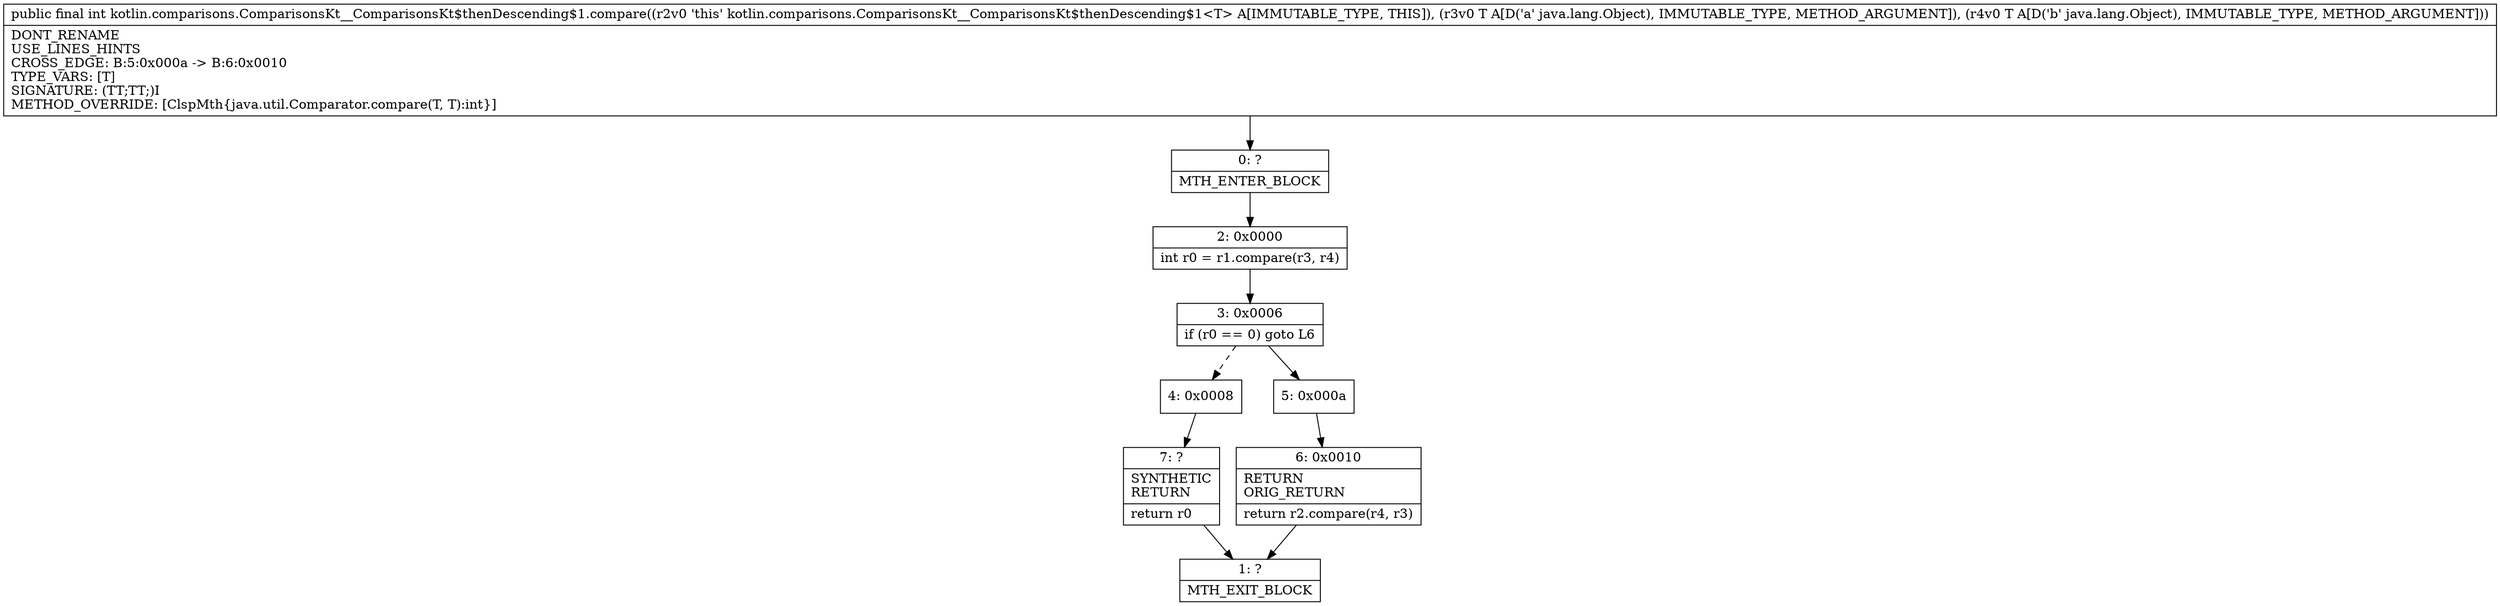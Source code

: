 digraph "CFG forkotlin.comparisons.ComparisonsKt__ComparisonsKt$thenDescending$1.compare(Ljava\/lang\/Object;Ljava\/lang\/Object;)I" {
Node_0 [shape=record,label="{0\:\ ?|MTH_ENTER_BLOCK\l}"];
Node_2 [shape=record,label="{2\:\ 0x0000|int r0 = r1.compare(r3, r4)\l}"];
Node_3 [shape=record,label="{3\:\ 0x0006|if (r0 == 0) goto L6\l}"];
Node_4 [shape=record,label="{4\:\ 0x0008}"];
Node_7 [shape=record,label="{7\:\ ?|SYNTHETIC\lRETURN\l|return r0\l}"];
Node_1 [shape=record,label="{1\:\ ?|MTH_EXIT_BLOCK\l}"];
Node_5 [shape=record,label="{5\:\ 0x000a}"];
Node_6 [shape=record,label="{6\:\ 0x0010|RETURN\lORIG_RETURN\l|return r2.compare(r4, r3)\l}"];
MethodNode[shape=record,label="{public final int kotlin.comparisons.ComparisonsKt__ComparisonsKt$thenDescending$1.compare((r2v0 'this' kotlin.comparisons.ComparisonsKt__ComparisonsKt$thenDescending$1\<T\> A[IMMUTABLE_TYPE, THIS]), (r3v0 T A[D('a' java.lang.Object), IMMUTABLE_TYPE, METHOD_ARGUMENT]), (r4v0 T A[D('b' java.lang.Object), IMMUTABLE_TYPE, METHOD_ARGUMENT]))  | DONT_RENAME\lUSE_LINES_HINTS\lCROSS_EDGE: B:5:0x000a \-\> B:6:0x0010\lTYPE_VARS: [T]\lSIGNATURE: (TT;TT;)I\lMETHOD_OVERRIDE: [ClspMth\{java.util.Comparator.compare(T, T):int\}]\l}"];
MethodNode -> Node_0;Node_0 -> Node_2;
Node_2 -> Node_3;
Node_3 -> Node_4[style=dashed];
Node_3 -> Node_5;
Node_4 -> Node_7;
Node_7 -> Node_1;
Node_5 -> Node_6;
Node_6 -> Node_1;
}


